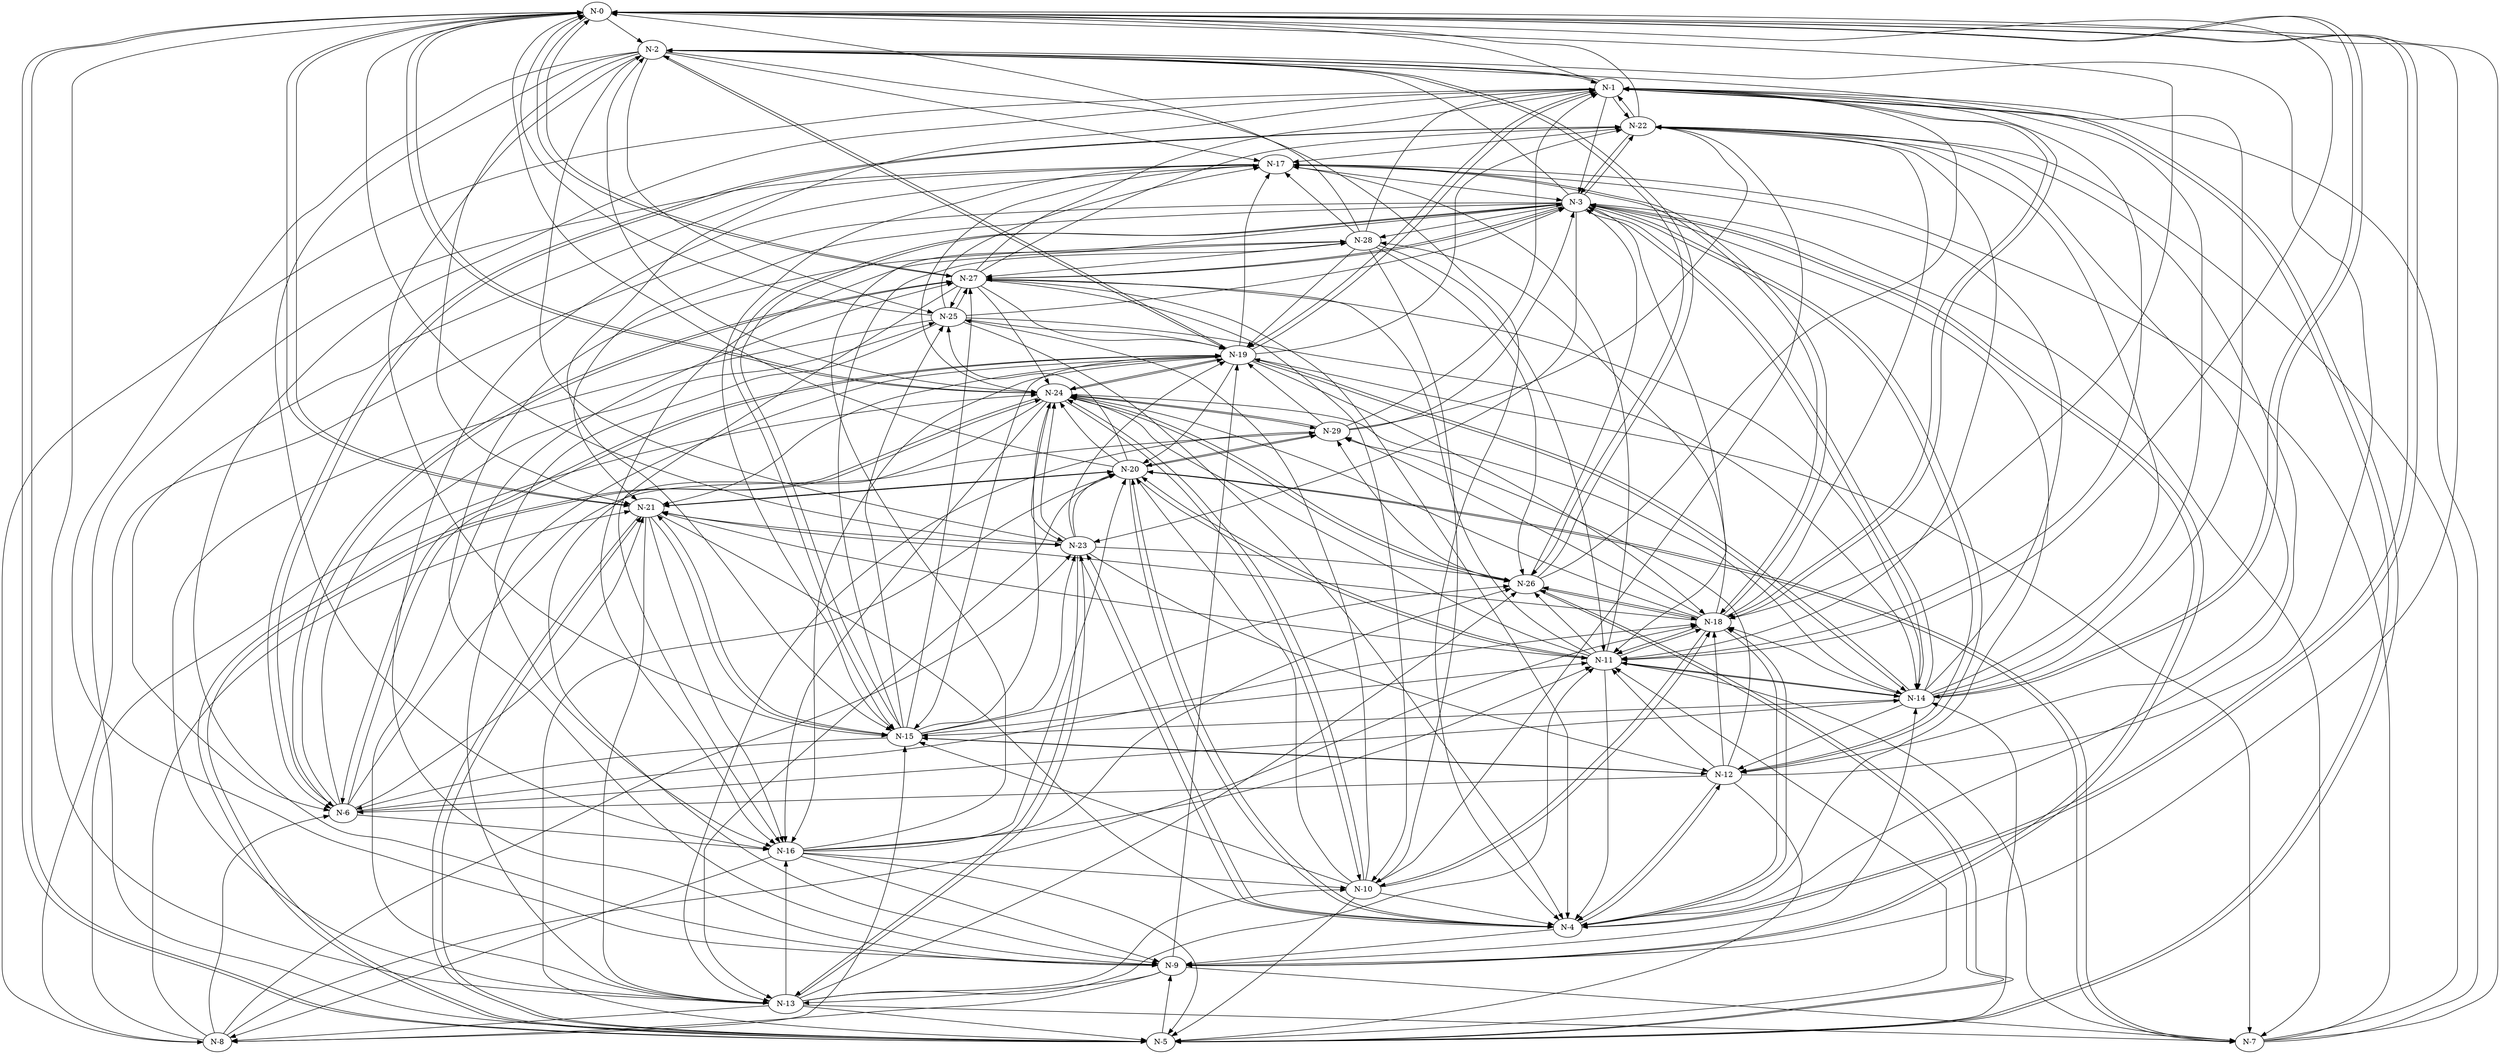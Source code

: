 digraph G {
    "N-0";
    "N-1";
    "N-2";
    "N-3";
    "N-4";
    "N-5";
    "N-6";
    "N-7";
    "N-8";
    "N-9";
    "N-10";
    "N-11";
    "N-12";
    "N-13";
    "N-14";
    "N-15";
    "N-16";
    "N-17";
    "N-18";
    "N-19";
    "N-20";
    "N-21";
    "N-22";
    "N-23";
    "N-24";
    "N-25";
    "N-26";
    "N-27";
    "N-28";
    "N-29";
    "N-0" -> "N-14";
    "N-0" -> "N-18";
    "N-0" -> "N-9";
    "N-0" -> "N-4";
    "N-0" -> "N-11";
    "N-0" -> "N-23";
    "N-0" -> "N-2";
    "N-0" -> "N-24";
    "N-0" -> "N-21";
    "N-0" -> "N-5";
    "N-0" -> "N-27";
    "N-1" -> "N-15";
    "N-1" -> "N-3";
    "N-1" -> "N-22";
    "N-1" -> "N-2";
    "N-1" -> "N-19";
    "N-1" -> "N-9";
    "N-1" -> "N-0";
    "N-1" -> "N-5";
    "N-1" -> "N-18";
    "N-1" -> "N-8";
    "N-2" -> "N-17";
    "N-2" -> "N-1";
    "N-2" -> "N-16";
    "N-2" -> "N-15";
    "N-2" -> "N-9";
    "N-2" -> "N-21";
    "N-2" -> "N-19";
    "N-2" -> "N-4";
    "N-2" -> "N-26";
    "N-2" -> "N-25";
    "N-3" -> "N-4";
    "N-3" -> "N-12";
    "N-3" -> "N-2";
    "N-3" -> "N-23";
    "N-3" -> "N-21";
    "N-3" -> "N-14";
    "N-3" -> "N-15";
    "N-3" -> "N-9";
    "N-3" -> "N-8";
    "N-3" -> "N-28";
    "N-3" -> "N-11";
    "N-3" -> "N-27";
    "N-3" -> "N-22";
    "N-3" -> "N-7";
    "N-4" -> "N-0";
    "N-4" -> "N-20";
    "N-4" -> "N-9";
    "N-4" -> "N-12";
    "N-4" -> "N-22";
    "N-4" -> "N-18";
    "N-4" -> "N-23";
    "N-5" -> "N-14";
    "N-5" -> "N-20";
    "N-5" -> "N-24";
    "N-5" -> "N-0";
    "N-5" -> "N-9";
    "N-5" -> "N-11";
    "N-5" -> "N-1";
    "N-5" -> "N-26";
    "N-5" -> "N-21";
    "N-6" -> "N-16";
    "N-6" -> "N-19";
    "N-6" -> "N-21";
    "N-6" -> "N-18";
    "N-6" -> "N-29";
    "N-6" -> "N-27";
    "N-6" -> "N-25";
    "N-6" -> "N-22";
    "N-6" -> "N-14";
    "N-7" -> "N-20";
    "N-7" -> "N-17";
    "N-7" -> "N-22";
    "N-7" -> "N-1";
    "N-7" -> "N-0";
    "N-8" -> "N-18";
    "N-8" -> "N-23";
    "N-8" -> "N-6";
    "N-8" -> "N-24";
    "N-8" -> "N-21";
    "N-8" -> "N-15";
    "N-9" -> "N-8";
    "N-9" -> "N-17";
    "N-9" -> "N-3";
    "N-9" -> "N-19";
    "N-9" -> "N-13";
    "N-9" -> "N-14";
    "N-9" -> "N-28";
    "N-9" -> "N-7";
    "N-10" -> "N-18";
    "N-10" -> "N-15";
    "N-10" -> "N-4";
    "N-10" -> "N-5";
    "N-10" -> "N-24";
    "N-10" -> "N-20";
    "N-10" -> "N-22";
    "N-10" -> "N-25";
    "N-11" -> "N-27";
    "N-11" -> "N-24";
    "N-11" -> "N-1";
    "N-11" -> "N-18";
    "N-11" -> "N-17";
    "N-11" -> "N-26";
    "N-11" -> "N-4";
    "N-11" -> "N-21";
    "N-11" -> "N-7";
    "N-11" -> "N-14";
    "N-11" -> "N-20";
    "N-12" -> "N-5";
    "N-12" -> "N-6";
    "N-12" -> "N-29";
    "N-12" -> "N-2";
    "N-12" -> "N-3";
    "N-12" -> "N-15";
    "N-12" -> "N-11";
    "N-12" -> "N-18";
    "N-12" -> "N-4";
    "N-13" -> "N-27";
    "N-13" -> "N-8";
    "N-13" -> "N-10";
    "N-13" -> "N-23";
    "N-13" -> "N-16";
    "N-13" -> "N-7";
    "N-13" -> "N-11";
    "N-13" -> "N-0";
    "N-13" -> "N-26";
    "N-13" -> "N-5";
    "N-13" -> "N-19";
    "N-14" -> "N-2";
    "N-14" -> "N-0";
    "N-14" -> "N-11";
    "N-14" -> "N-22";
    "N-14" -> "N-19";
    "N-14" -> "N-17";
    "N-14" -> "N-15";
    "N-14" -> "N-3";
    "N-14" -> "N-1";
    "N-14" -> "N-18";
    "N-14" -> "N-12";
    "N-15" -> "N-27";
    "N-15" -> "N-12";
    "N-15" -> "N-21";
    "N-15" -> "N-26";
    "N-15" -> "N-11";
    "N-15" -> "N-23";
    "N-15" -> "N-3";
    "N-15" -> "N-25";
    "N-15" -> "N-6";
    "N-15" -> "N-28";
    "N-15" -> "N-24";
    "N-16" -> "N-26";
    "N-16" -> "N-8";
    "N-16" -> "N-11";
    "N-16" -> "N-9";
    "N-16" -> "N-20";
    "N-16" -> "N-10";
    "N-16" -> "N-3";
    "N-16" -> "N-5";
    "N-17" -> "N-6";
    "N-17" -> "N-3";
    "N-17" -> "N-5";
    "N-17" -> "N-24";
    "N-17" -> "N-15";
    "N-17" -> "N-18";
    "N-18" -> "N-10";
    "N-18" -> "N-1";
    "N-18" -> "N-26";
    "N-18" -> "N-29";
    "N-18" -> "N-17";
    "N-18" -> "N-22";
    "N-18" -> "N-4";
    "N-18" -> "N-21";
    "N-18" -> "N-28";
    "N-18" -> "N-24";
    "N-18" -> "N-11";
    "N-19" -> "N-18";
    "N-19" -> "N-7";
    "N-19" -> "N-14";
    "N-19" -> "N-21";
    "N-19" -> "N-1";
    "N-19" -> "N-22";
    "N-19" -> "N-16";
    "N-19" -> "N-15";
    "N-19" -> "N-20";
    "N-19" -> "N-6";
    "N-19" -> "N-2";
    "N-19" -> "N-17";
    "N-19" -> "N-24";
    "N-20" -> "N-25";
    "N-20" -> "N-0";
    "N-20" -> "N-29";
    "N-20" -> "N-24";
    "N-20" -> "N-7";
    "N-20" -> "N-21";
    "N-20" -> "N-11";
    "N-20" -> "N-4";
    "N-20" -> "N-13";
    "N-21" -> "N-20";
    "N-21" -> "N-16";
    "N-21" -> "N-15";
    "N-21" -> "N-0";
    "N-21" -> "N-23";
    "N-21" -> "N-4";
    "N-21" -> "N-13";
    "N-21" -> "N-5";
    "N-22" -> "N-12";
    "N-22" -> "N-1";
    "N-22" -> "N-11";
    "N-22" -> "N-6";
    "N-22" -> "N-0";
    "N-22" -> "N-17";
    "N-22" -> "N-3";
    "N-23" -> "N-2";
    "N-23" -> "N-12";
    "N-23" -> "N-20";
    "N-23" -> "N-24";
    "N-23" -> "N-26";
    "N-23" -> "N-4";
    "N-23" -> "N-13";
    "N-23" -> "N-19";
    "N-24" -> "N-0";
    "N-24" -> "N-10";
    "N-24" -> "N-5";
    "N-24" -> "N-26";
    "N-24" -> "N-29";
    "N-24" -> "N-14";
    "N-24" -> "N-16";
    "N-24" -> "N-9";
    "N-24" -> "N-23";
    "N-24" -> "N-2";
    "N-24" -> "N-19";
    "N-25" -> "N-3";
    "N-25" -> "N-16";
    "N-25" -> "N-27";
    "N-25" -> "N-13";
    "N-25" -> "N-14";
    "N-25" -> "N-0";
    "N-25" -> "N-4";
    "N-25" -> "N-19";
    "N-25" -> "N-17";
    "N-26" -> "N-5";
    "N-26" -> "N-29";
    "N-26" -> "N-1";
    "N-26" -> "N-3";
    "N-26" -> "N-18";
    "N-26" -> "N-2";
    "N-26" -> "N-24";
    "N-27" -> "N-4";
    "N-27" -> "N-14";
    "N-27" -> "N-19";
    "N-27" -> "N-1";
    "N-27" -> "N-6";
    "N-27" -> "N-22";
    "N-27" -> "N-25";
    "N-27" -> "N-3";
    "N-27" -> "N-16";
    "N-27" -> "N-0";
    "N-27" -> "N-24";
    "N-27" -> "N-10";
    "N-28" -> "N-1";
    "N-28" -> "N-16";
    "N-28" -> "N-11";
    "N-28" -> "N-0";
    "N-28" -> "N-19";
    "N-28" -> "N-10";
    "N-28" -> "N-17";
    "N-28" -> "N-26";
    "N-28" -> "N-27";
    "N-29" -> "N-13";
    "N-29" -> "N-19";
    "N-29" -> "N-20";
    "N-29" -> "N-24";
    "N-29" -> "N-22";
    "N-29" -> "N-1";
    "N-29" -> "N-3";
}
